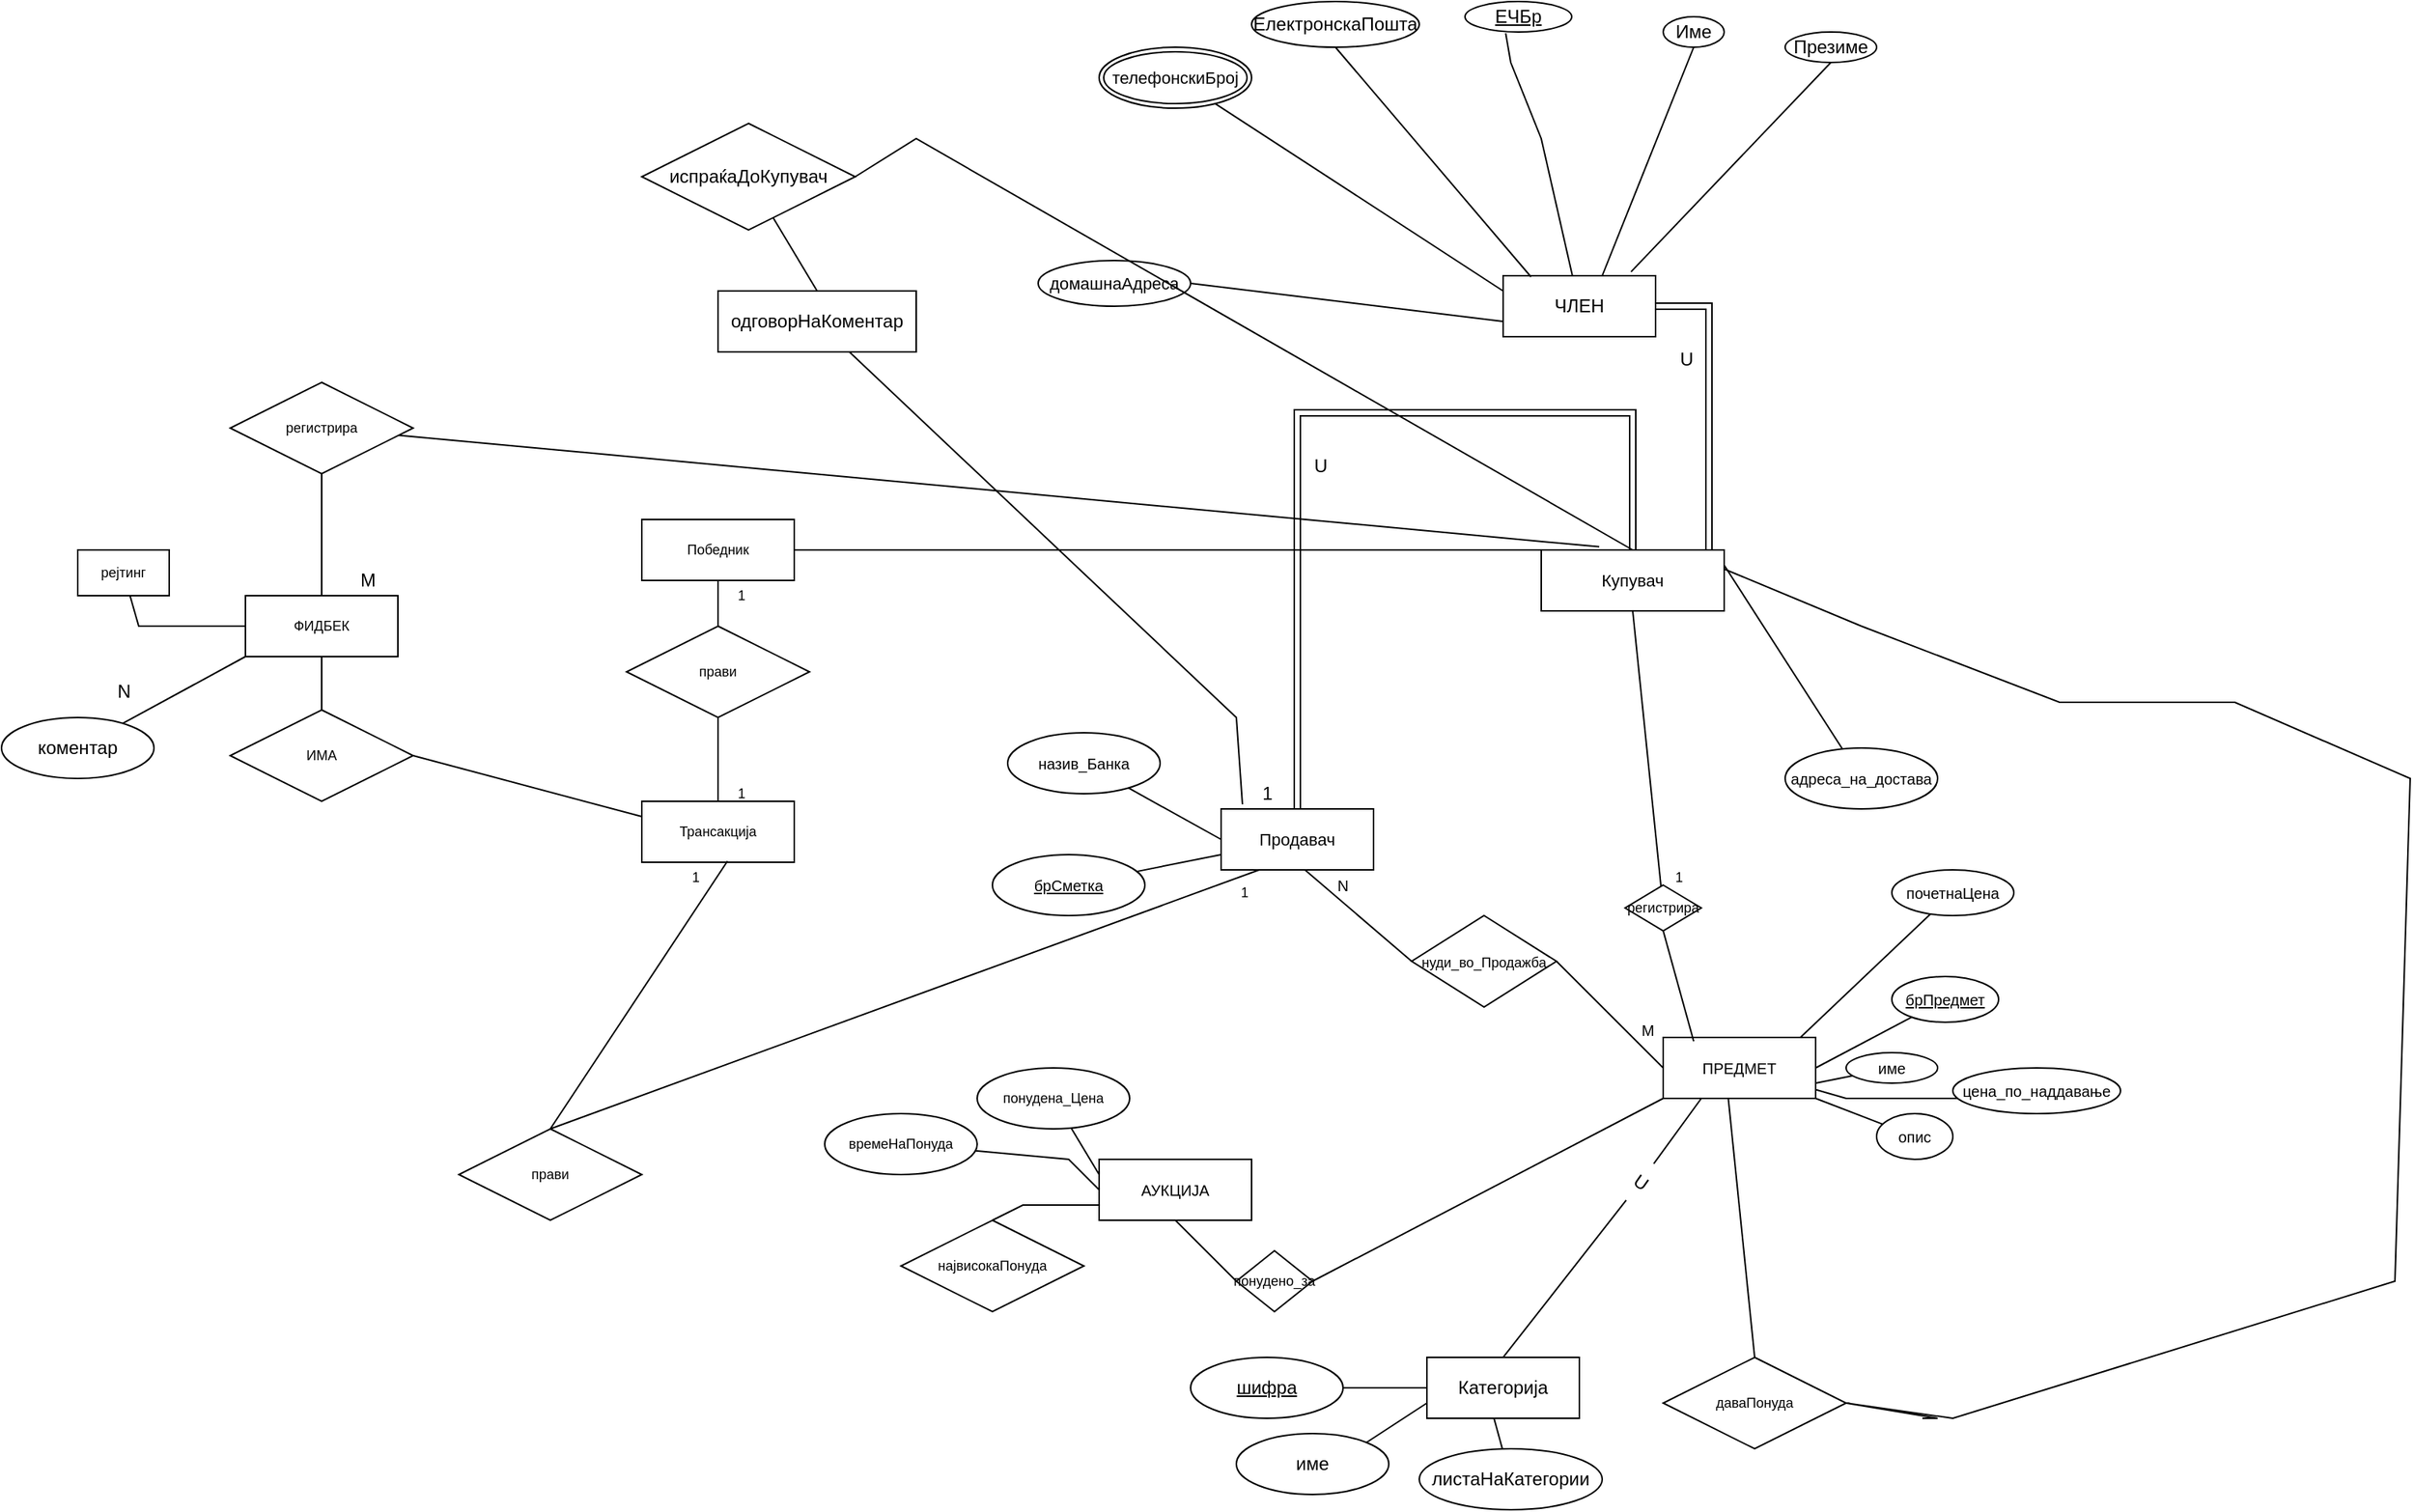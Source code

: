 <mxfile version="20.5.1" type="github">
  <diagram id="3Bp5ul0lbLYtOBlh38JX" name="Page-1">
    <mxGraphModel dx="2746" dy="2155" grid="1" gridSize="10" guides="1" tooltips="1" connect="1" arrows="1" fold="1" page="1" pageScale="1" pageWidth="850" pageHeight="1100" math="0" shadow="0">
      <root>
        <mxCell id="0" />
        <mxCell id="1" parent="0" />
        <mxCell id="RgpfGDX85ehWr9YThBGQ-26" style="edgeStyle=orthogonalEdgeStyle;shape=link;rounded=0;orthogonalLoop=1;jettySize=auto;html=1;fontSize=11;startArrow=none;" parent="1" source="RgpfGDX85ehWr9YThBGQ-28" target="RgpfGDX85ehWr9YThBGQ-27" edge="1">
          <mxGeometry relative="1" as="geometry">
            <mxPoint x="390" y="110" as="targetPoint" />
            <Array as="points">
              <mxPoint x="460" y="-110" />
              <mxPoint x="240" y="-110" />
            </Array>
          </mxGeometry>
        </mxCell>
        <mxCell id="RgpfGDX85ehWr9YThBGQ-1" value="ЧЛЕН" style="whiteSpace=wrap;html=1;align=center;" parent="1" vertex="1">
          <mxGeometry x="375" y="-200" width="100" height="40" as="geometry" />
        </mxCell>
        <mxCell id="RgpfGDX85ehWr9YThBGQ-12" value="ЕлектронскаПошта" style="ellipse;whiteSpace=wrap;html=1;align=center;" parent="1" vertex="1">
          <mxGeometry x="210" y="-380" width="110" height="30" as="geometry" />
        </mxCell>
        <mxCell id="RgpfGDX85ehWr9YThBGQ-13" value="ЕЧБр" style="ellipse;whiteSpace=wrap;html=1;align=center;fontStyle=4;" parent="1" vertex="1">
          <mxGeometry x="350" y="-380" width="70" height="20" as="geometry" />
        </mxCell>
        <mxCell id="RgpfGDX85ehWr9YThBGQ-14" value="Име" style="ellipse;whiteSpace=wrap;html=1;align=center;" parent="1" vertex="1">
          <mxGeometry x="480" y="-370" width="40" height="20" as="geometry" />
        </mxCell>
        <mxCell id="RgpfGDX85ehWr9YThBGQ-16" value="Презиме" style="ellipse;whiteSpace=wrap;html=1;align=center;" parent="1" vertex="1">
          <mxGeometry x="560" y="-360" width="60" height="20" as="geometry" />
        </mxCell>
        <mxCell id="RgpfGDX85ehWr9YThBGQ-17" value="&lt;font style=&quot;font-size: 11px;&quot;&gt;домашнаАдреса&lt;/font&gt;" style="ellipse;whiteSpace=wrap;html=1;align=center;" parent="1" vertex="1">
          <mxGeometry x="70" y="-210" width="100" height="30" as="geometry" />
        </mxCell>
        <mxCell id="RgpfGDX85ehWr9YThBGQ-21" value="телефонскиБрој" style="ellipse;shape=doubleEllipse;margin=3;whiteSpace=wrap;html=1;align=center;fontSize=11;" parent="1" vertex="1">
          <mxGeometry x="110" y="-350" width="100" height="40" as="geometry" />
        </mxCell>
        <mxCell id="RgpfGDX85ehWr9YThBGQ-24" value="" style="endArrow=none;html=1;rounded=0;fontSize=11;exitX=0;exitY=0.25;exitDx=0;exitDy=0;" parent="1" source="RgpfGDX85ehWr9YThBGQ-1" target="RgpfGDX85ehWr9YThBGQ-21" edge="1">
          <mxGeometry width="50" height="50" relative="1" as="geometry">
            <mxPoint x="230" y="70" as="sourcePoint" />
            <mxPoint x="280" y="20" as="targetPoint" />
          </mxGeometry>
        </mxCell>
        <mxCell id="RgpfGDX85ehWr9YThBGQ-27" value="Продавач" style="whiteSpace=wrap;html=1;align=center;fontSize=11;" parent="1" vertex="1">
          <mxGeometry x="190" y="150" width="100" height="40" as="geometry" />
        </mxCell>
        <mxCell id="RgpfGDX85ehWr9YThBGQ-30" value="&lt;font style=&quot;font-size: 10px;&quot;&gt;адреса_на_достава&lt;/font&gt;" style="ellipse;whiteSpace=wrap;html=1;align=center;fontSize=11;" parent="1" vertex="1">
          <mxGeometry x="560" y="110" width="100" height="40" as="geometry" />
        </mxCell>
        <mxCell id="RgpfGDX85ehWr9YThBGQ-34" value="" style="endArrow=none;html=1;rounded=0;fontSize=11;exitX=1;exitY=0.25;exitDx=0;exitDy=0;" parent="1" source="RgpfGDX85ehWr9YThBGQ-28" target="RgpfGDX85ehWr9YThBGQ-30" edge="1">
          <mxGeometry width="50" height="50" relative="1" as="geometry">
            <mxPoint x="530" y="160" as="sourcePoint" />
            <mxPoint x="570" y="125" as="targetPoint" />
          </mxGeometry>
        </mxCell>
        <mxCell id="RgpfGDX85ehWr9YThBGQ-35" value="" style="endArrow=none;html=1;rounded=0;fontSize=10;" parent="1" target="RgpfGDX85ehWr9YThBGQ-36" edge="1">
          <mxGeometry width="50" height="50" relative="1" as="geometry">
            <mxPoint x="190" y="170" as="sourcePoint" />
            <mxPoint x="150" y="140" as="targetPoint" />
          </mxGeometry>
        </mxCell>
        <mxCell id="RgpfGDX85ehWr9YThBGQ-36" value="назив_Банка" style="ellipse;whiteSpace=wrap;html=1;align=center;fontSize=10;" parent="1" vertex="1">
          <mxGeometry x="50" y="100" width="100" height="40" as="geometry" />
        </mxCell>
        <mxCell id="RgpfGDX85ehWr9YThBGQ-37" value="" style="endArrow=none;html=1;rounded=0;fontSize=10;exitX=0;exitY=0.75;exitDx=0;exitDy=0;" parent="1" source="RgpfGDX85ehWr9YThBGQ-27" target="RgpfGDX85ehWr9YThBGQ-38" edge="1">
          <mxGeometry width="50" height="50" relative="1" as="geometry">
            <mxPoint x="100" y="190" as="sourcePoint" />
            <mxPoint x="190" y="170" as="targetPoint" />
          </mxGeometry>
        </mxCell>
        <mxCell id="RgpfGDX85ehWr9YThBGQ-38" value="брСметка" style="ellipse;whiteSpace=wrap;html=1;align=center;fontStyle=4;fontSize=10;" parent="1" vertex="1">
          <mxGeometry x="40" y="180" width="100" height="40" as="geometry" />
        </mxCell>
        <mxCell id="RgpfGDX85ehWr9YThBGQ-39" value="АУКЦИЈА" style="whiteSpace=wrap;html=1;align=center;fontSize=10;" parent="1" vertex="1">
          <mxGeometry x="110" y="380" width="100" height="40" as="geometry" />
        </mxCell>
        <mxCell id="RgpfGDX85ehWr9YThBGQ-40" value="ПРЕДМЕТ" style="whiteSpace=wrap;html=1;align=center;fontSize=10;" parent="1" vertex="1">
          <mxGeometry x="480" y="300" width="100" height="40" as="geometry" />
        </mxCell>
        <mxCell id="RgpfGDX85ehWr9YThBGQ-41" value="" style="endArrow=none;html=1;rounded=0;fontSize=10;" parent="1" target="RgpfGDX85ehWr9YThBGQ-42" edge="1">
          <mxGeometry width="50" height="50" relative="1" as="geometry">
            <mxPoint x="580" y="320" as="sourcePoint" />
            <mxPoint x="630" y="280" as="targetPoint" />
            <Array as="points" />
          </mxGeometry>
        </mxCell>
        <mxCell id="RgpfGDX85ehWr9YThBGQ-42" value="брПредмет" style="ellipse;whiteSpace=wrap;html=1;align=center;fontStyle=4;fontSize=10;" parent="1" vertex="1">
          <mxGeometry x="630" y="260" width="70" height="30" as="geometry" />
        </mxCell>
        <mxCell id="RgpfGDX85ehWr9YThBGQ-43" value="" style="endArrow=none;html=1;rounded=0;fontSize=10;" parent="1" target="RgpfGDX85ehWr9YThBGQ-48" edge="1">
          <mxGeometry width="50" height="50" relative="1" as="geometry">
            <mxPoint x="580" y="330" as="sourcePoint" />
            <mxPoint x="650" y="330" as="targetPoint" />
            <Array as="points" />
          </mxGeometry>
        </mxCell>
        <mxCell id="RgpfGDX85ehWr9YThBGQ-44" value="" style="endArrow=none;html=1;rounded=0;fontSize=10;" parent="1" target="RgpfGDX85ehWr9YThBGQ-49" edge="1">
          <mxGeometry width="50" height="50" relative="1" as="geometry">
            <mxPoint x="570" y="300" as="sourcePoint" />
            <mxPoint x="680" y="200" as="targetPoint" />
            <Array as="points" />
          </mxGeometry>
        </mxCell>
        <mxCell id="RgpfGDX85ehWr9YThBGQ-46" value="" style="endArrow=none;html=1;rounded=0;fontSize=10;" parent="1" target="RgpfGDX85ehWr9YThBGQ-47" edge="1">
          <mxGeometry width="50" height="50" relative="1" as="geometry">
            <mxPoint x="580" y="340" as="sourcePoint" />
            <mxPoint x="650" y="360" as="targetPoint" />
          </mxGeometry>
        </mxCell>
        <mxCell id="RgpfGDX85ehWr9YThBGQ-47" value="опис" style="ellipse;whiteSpace=wrap;html=1;align=center;fontSize=10;" parent="1" vertex="1">
          <mxGeometry x="620" y="350" width="50" height="30" as="geometry" />
        </mxCell>
        <mxCell id="RgpfGDX85ehWr9YThBGQ-48" value="име" style="ellipse;whiteSpace=wrap;html=1;align=center;fontSize=10;" parent="1" vertex="1">
          <mxGeometry x="600" y="310" width="60" height="20" as="geometry" />
        </mxCell>
        <mxCell id="RgpfGDX85ehWr9YThBGQ-49" value="почетнаЦена" style="ellipse;whiteSpace=wrap;html=1;align=center;fontSize=10;" parent="1" vertex="1">
          <mxGeometry x="630" y="190" width="80" height="30" as="geometry" />
        </mxCell>
        <mxCell id="RgpfGDX85ehWr9YThBGQ-50" value="" style="endArrow=none;html=1;rounded=0;fontSize=10;" parent="1" source="RgpfGDX85ehWr9YThBGQ-40" target="RgpfGDX85ehWr9YThBGQ-51" edge="1">
          <mxGeometry width="50" height="50" relative="1" as="geometry">
            <mxPoint x="580" y="330" as="sourcePoint" />
            <mxPoint x="730" y="340" as="targetPoint" />
            <Array as="points">
              <mxPoint x="600" y="340" />
              <mxPoint x="700" y="340" />
              <mxPoint x="680" y="330" />
              <mxPoint x="720" y="340" />
            </Array>
          </mxGeometry>
        </mxCell>
        <mxCell id="RgpfGDX85ehWr9YThBGQ-51" value="цена_по_наддавање" style="ellipse;whiteSpace=wrap;html=1;align=center;fontSize=10;" parent="1" vertex="1">
          <mxGeometry x="670" y="320" width="110" height="30" as="geometry" />
        </mxCell>
        <mxCell id="RgpfGDX85ehWr9YThBGQ-53" value="&lt;font style=&quot;font-size: 9px;&quot;&gt;нуди_во_Продажба&lt;/font&gt;" style="shape=rhombus;perimeter=rhombusPerimeter;whiteSpace=wrap;html=1;align=center;fontSize=10;" parent="1" vertex="1">
          <mxGeometry x="315" y="220" width="95" height="60" as="geometry" />
        </mxCell>
        <mxCell id="RgpfGDX85ehWr9YThBGQ-54" value="" style="endArrow=none;html=1;rounded=0;fontSize=10;exitX=0;exitY=0.5;exitDx=0;exitDy=0;" parent="1" source="RgpfGDX85ehWr9YThBGQ-53" edge="1">
          <mxGeometry width="50" height="50" relative="1" as="geometry">
            <mxPoint x="310" y="240" as="sourcePoint" />
            <mxPoint x="245" y="190" as="targetPoint" />
          </mxGeometry>
        </mxCell>
        <mxCell id="RgpfGDX85ehWr9YThBGQ-55" value="" style="endArrow=none;html=1;rounded=0;fontSize=10;entryX=0;entryY=0.5;entryDx=0;entryDy=0;" parent="1" target="RgpfGDX85ehWr9YThBGQ-40" edge="1">
          <mxGeometry width="50" height="50" relative="1" as="geometry">
            <mxPoint x="410" y="250" as="sourcePoint" />
            <mxPoint x="460" y="200" as="targetPoint" />
          </mxGeometry>
        </mxCell>
        <mxCell id="RgpfGDX85ehWr9YThBGQ-56" value="N" style="text;html=1;strokeColor=none;fillColor=none;align=center;verticalAlign=middle;whiteSpace=wrap;rounded=0;fontSize=10;" parent="1" vertex="1">
          <mxGeometry x="240" y="185" width="60" height="30" as="geometry" />
        </mxCell>
        <mxCell id="RgpfGDX85ehWr9YThBGQ-57" value="M" style="text;html=1;strokeColor=none;fillColor=none;align=center;verticalAlign=middle;whiteSpace=wrap;rounded=0;fontSize=10;" parent="1" vertex="1">
          <mxGeometry x="440" y="280" width="60" height="30" as="geometry" />
        </mxCell>
        <mxCell id="RgpfGDX85ehWr9YThBGQ-58" value="" style="endArrow=none;html=1;rounded=0;fontSize=9;exitX=0;exitY=0.25;exitDx=0;exitDy=0;" parent="1" source="RgpfGDX85ehWr9YThBGQ-39" target="RgpfGDX85ehWr9YThBGQ-62" edge="1">
          <mxGeometry width="50" height="50" relative="1" as="geometry">
            <mxPoint x="90" y="350" as="sourcePoint" />
            <mxPoint x="160" y="380" as="targetPoint" />
            <Array as="points" />
          </mxGeometry>
        </mxCell>
        <mxCell id="RgpfGDX85ehWr9YThBGQ-59" value="" style="endArrow=none;html=1;rounded=0;fontSize=9;exitX=0;exitY=0.5;exitDx=0;exitDy=0;" parent="1" source="RgpfGDX85ehWr9YThBGQ-39" target="RgpfGDX85ehWr9YThBGQ-63" edge="1">
          <mxGeometry width="50" height="50" relative="1" as="geometry">
            <mxPoint x="160" y="390" as="sourcePoint" />
            <mxPoint x="160" y="390" as="targetPoint" />
            <Array as="points">
              <mxPoint x="90" y="380" />
            </Array>
          </mxGeometry>
        </mxCell>
        <mxCell id="RgpfGDX85ehWr9YThBGQ-60" value="" style="endArrow=none;html=1;rounded=0;fontSize=9;exitX=0;exitY=0.75;exitDx=0;exitDy=0;entryX=0.5;entryY=0;entryDx=0;entryDy=0;" parent="1" source="RgpfGDX85ehWr9YThBGQ-39" target="RgpfGDX85ehWr9YThBGQ-66" edge="1">
          <mxGeometry width="50" height="50" relative="1" as="geometry">
            <mxPoint x="80" y="400" as="sourcePoint" />
            <mxPoint x="47.724" y="414.035" as="targetPoint" />
            <Array as="points">
              <mxPoint x="60" y="410" />
            </Array>
          </mxGeometry>
        </mxCell>
        <mxCell id="RgpfGDX85ehWr9YThBGQ-62" value="понудена_Цена" style="ellipse;whiteSpace=wrap;html=1;align=center;fontSize=9;" parent="1" vertex="1">
          <mxGeometry x="30" y="320" width="100" height="40" as="geometry" />
        </mxCell>
        <mxCell id="RgpfGDX85ehWr9YThBGQ-63" value="времеНаПонуда" style="ellipse;whiteSpace=wrap;html=1;align=center;fontSize=9;" parent="1" vertex="1">
          <mxGeometry x="-70" y="350" width="100" height="40" as="geometry" />
        </mxCell>
        <mxCell id="RgpfGDX85ehWr9YThBGQ-66" value="највисокаПонуда" style="shape=rhombus;perimeter=rhombusPerimeter;whiteSpace=wrap;html=1;align=center;fontSize=9;" parent="1" vertex="1">
          <mxGeometry x="-20" y="420" width="120" height="60" as="geometry" />
        </mxCell>
        <mxCell id="RgpfGDX85ehWr9YThBGQ-67" value="даваПонуда" style="shape=rhombus;perimeter=rhombusPerimeter;whiteSpace=wrap;html=1;align=center;fontSize=9;" parent="1" vertex="1">
          <mxGeometry x="480" y="510" width="120" height="60" as="geometry" />
        </mxCell>
        <mxCell id="RgpfGDX85ehWr9YThBGQ-68" value="" style="endArrow=none;html=1;rounded=0;fontSize=9;exitX=0.75;exitY=0;exitDx=0;exitDy=0;" parent="1" source="RgpfGDX85ehWr9YThBGQ-28" edge="1">
          <mxGeometry width="50" height="50" relative="1" as="geometry">
            <mxPoint x="510" y="80" as="sourcePoint" />
            <mxPoint x="660" y="550" as="targetPoint" />
            <Array as="points">
              <mxPoint x="610" y="30" />
              <mxPoint x="740" y="80" />
              <mxPoint x="855" y="80" />
              <mxPoint x="970" y="130" />
              <mxPoint x="960" y="460" />
              <mxPoint x="670" y="550" />
              <mxPoint x="600" y="540" />
              <mxPoint x="660" y="550" />
              <mxPoint x="650" y="550" />
            </Array>
          </mxGeometry>
        </mxCell>
        <mxCell id="RgpfGDX85ehWr9YThBGQ-70" value="" style="endArrow=none;html=1;rounded=0;fontSize=9;entryX=0.427;entryY=1;entryDx=0;entryDy=0;entryPerimeter=0;exitX=0.5;exitY=0;exitDx=0;exitDy=0;" parent="1" source="RgpfGDX85ehWr9YThBGQ-67" target="RgpfGDX85ehWr9YThBGQ-40" edge="1">
          <mxGeometry width="50" height="50" relative="1" as="geometry">
            <mxPoint x="445" y="450" as="sourcePoint" />
            <mxPoint x="495" y="400" as="targetPoint" />
          </mxGeometry>
        </mxCell>
        <mxCell id="RgpfGDX85ehWr9YThBGQ-74" value="" style="endArrow=none;html=1;rounded=0;fontSize=9;exitX=0;exitY=0;exitDx=0;exitDy=0;" parent="1" source="RgpfGDX85ehWr9YThBGQ-28" edge="1">
          <mxGeometry width="50" height="50" relative="1" as="geometry">
            <mxPoint x="410" y="150" as="sourcePoint" />
            <mxPoint x="-140" y="-20" as="targetPoint" />
          </mxGeometry>
        </mxCell>
        <mxCell id="RgpfGDX85ehWr9YThBGQ-76" value="Победник" style="whiteSpace=wrap;html=1;align=center;fontSize=9;" parent="1" vertex="1">
          <mxGeometry x="-190" y="-40" width="100" height="40" as="geometry" />
        </mxCell>
        <mxCell id="RgpfGDX85ehWr9YThBGQ-77" value="понудено_за" style="shape=rhombus;perimeter=rhombusPerimeter;whiteSpace=wrap;html=1;align=center;fontSize=9;" parent="1" vertex="1">
          <mxGeometry x="200" y="440" width="50" height="40" as="geometry" />
        </mxCell>
        <mxCell id="RgpfGDX85ehWr9YThBGQ-78" value="" style="endArrow=none;html=1;rounded=0;fontSize=9;entryX=0.5;entryY=1;entryDx=0;entryDy=0;" parent="1" target="RgpfGDX85ehWr9YThBGQ-39" edge="1">
          <mxGeometry width="50" height="50" relative="1" as="geometry">
            <mxPoint x="200" y="460" as="sourcePoint" />
            <mxPoint x="250" y="410" as="targetPoint" />
          </mxGeometry>
        </mxCell>
        <mxCell id="RgpfGDX85ehWr9YThBGQ-79" value="" style="endArrow=none;html=1;rounded=0;fontSize=9;entryX=0;entryY=1;entryDx=0;entryDy=0;" parent="1" target="RgpfGDX85ehWr9YThBGQ-40" edge="1">
          <mxGeometry width="50" height="50" relative="1" as="geometry">
            <mxPoint x="250" y="460" as="sourcePoint" />
            <mxPoint x="300" y="410" as="targetPoint" />
          </mxGeometry>
        </mxCell>
        <mxCell id="RgpfGDX85ehWr9YThBGQ-80" value="" style="endArrow=none;html=1;rounded=0;fontSize=9;exitX=0.5;exitY=1;exitDx=0;exitDy=0;" parent="1" source="RgpfGDX85ehWr9YThBGQ-28" target="RgpfGDX85ehWr9YThBGQ-81" edge="1">
          <mxGeometry width="50" height="50" relative="1" as="geometry">
            <mxPoint x="480" y="210" as="sourcePoint" />
            <mxPoint x="480" y="190" as="targetPoint" />
          </mxGeometry>
        </mxCell>
        <mxCell id="RgpfGDX85ehWr9YThBGQ-81" value="регистрира" style="shape=rhombus;perimeter=rhombusPerimeter;whiteSpace=wrap;html=1;align=center;fontSize=9;" parent="1" vertex="1">
          <mxGeometry x="455" y="200" width="50" height="30" as="geometry" />
        </mxCell>
        <mxCell id="RgpfGDX85ehWr9YThBGQ-84" value="1" style="text;html=1;align=center;verticalAlign=middle;resizable=0;points=[];autosize=1;strokeColor=none;fillColor=none;fontSize=9;" parent="1" vertex="1">
          <mxGeometry x="475" y="185" width="30" height="20" as="geometry" />
        </mxCell>
        <mxCell id="RgpfGDX85ehWr9YThBGQ-85" value="" style="endArrow=none;html=1;rounded=0;fontSize=9;exitX=1;exitY=0.75;exitDx=0;exitDy=0;" parent="1" source="RgpfGDX85ehWr9YThBGQ-57" edge="1">
          <mxGeometry width="50" height="50" relative="1" as="geometry">
            <mxPoint x="430" y="280" as="sourcePoint" />
            <mxPoint x="480" y="230" as="targetPoint" />
          </mxGeometry>
        </mxCell>
        <mxCell id="RgpfGDX85ehWr9YThBGQ-87" style="edgeStyle=orthogonalEdgeStyle;rounded=0;orthogonalLoop=1;jettySize=auto;html=1;exitX=0.5;exitY=1;exitDx=0;exitDy=0;fontSize=9;" parent="1" source="RgpfGDX85ehWr9YThBGQ-12" target="RgpfGDX85ehWr9YThBGQ-12" edge="1">
          <mxGeometry relative="1" as="geometry" />
        </mxCell>
        <mxCell id="RgpfGDX85ehWr9YThBGQ-90" value="" style="endArrow=none;html=1;rounded=0;fontSize=9;exitX=1;exitY=0.5;exitDx=0;exitDy=0;entryX=0;entryY=0.75;entryDx=0;entryDy=0;" parent="1" source="RgpfGDX85ehWr9YThBGQ-17" target="RgpfGDX85ehWr9YThBGQ-1" edge="1">
          <mxGeometry width="50" height="50" relative="1" as="geometry">
            <mxPoint x="330" y="-60" as="sourcePoint" />
            <mxPoint x="380" y="-110" as="targetPoint" />
          </mxGeometry>
        </mxCell>
        <mxCell id="RgpfGDX85ehWr9YThBGQ-92" value="" style="endArrow=none;html=1;rounded=0;fontSize=9;exitX=0.183;exitY=0.019;exitDx=0;exitDy=0;exitPerimeter=0;" parent="1" source="RgpfGDX85ehWr9YThBGQ-1" edge="1">
          <mxGeometry width="50" height="50" relative="1" as="geometry">
            <mxPoint x="375" y="-250" as="sourcePoint" />
            <mxPoint x="265" y="-350" as="targetPoint" />
          </mxGeometry>
        </mxCell>
        <mxCell id="RgpfGDX85ehWr9YThBGQ-93" value="" style="endArrow=none;html=1;rounded=0;fontSize=9;entryX=0.5;entryY=1;entryDx=0;entryDy=0;" parent="1" target="RgpfGDX85ehWr9YThBGQ-14" edge="1">
          <mxGeometry width="50" height="50" relative="1" as="geometry">
            <mxPoint x="440" y="-200" as="sourcePoint" />
            <mxPoint x="490" y="-250" as="targetPoint" />
          </mxGeometry>
        </mxCell>
        <mxCell id="RgpfGDX85ehWr9YThBGQ-94" value="" style="endArrow=none;html=1;rounded=0;fontSize=9;entryX=0.381;entryY=1.039;entryDx=0;entryDy=0;entryPerimeter=0;" parent="1" source="RgpfGDX85ehWr9YThBGQ-1" target="RgpfGDX85ehWr9YThBGQ-13" edge="1">
          <mxGeometry width="50" height="50" relative="1" as="geometry">
            <mxPoint x="350" y="-310" as="sourcePoint" />
            <mxPoint x="400" y="-290" as="targetPoint" />
            <Array as="points">
              <mxPoint x="400" y="-290" />
              <mxPoint x="380" y="-340" />
            </Array>
          </mxGeometry>
        </mxCell>
        <mxCell id="RgpfGDX85ehWr9YThBGQ-96" value="" style="endArrow=none;html=1;rounded=0;fontSize=9;entryX=0.5;entryY=1;entryDx=0;entryDy=0;exitX=0.839;exitY=-0.064;exitDx=0;exitDy=0;exitPerimeter=0;" parent="1" source="RgpfGDX85ehWr9YThBGQ-1" target="RgpfGDX85ehWr9YThBGQ-16" edge="1">
          <mxGeometry width="50" height="50" relative="1" as="geometry">
            <mxPoint x="470" y="-180" as="sourcePoint" />
            <mxPoint x="520" y="-230" as="targetPoint" />
          </mxGeometry>
        </mxCell>
        <mxCell id="RgpfGDX85ehWr9YThBGQ-28" value="Купувач" style="whiteSpace=wrap;html=1;align=center;fontSize=11;" parent="1" vertex="1">
          <mxGeometry x="400" y="-20" width="120" height="40" as="geometry" />
        </mxCell>
        <mxCell id="RgpfGDX85ehWr9YThBGQ-97" value="" style="edgeStyle=orthogonalEdgeStyle;shape=link;rounded=0;orthogonalLoop=1;jettySize=auto;html=1;fontSize=11;endArrow=none;" parent="1" source="RgpfGDX85ehWr9YThBGQ-1" target="RgpfGDX85ehWr9YThBGQ-28" edge="1">
          <mxGeometry relative="1" as="geometry">
            <mxPoint x="290" y="170" as="targetPoint" />
            <mxPoint x="425" y="-160" as="sourcePoint" />
            <Array as="points">
              <mxPoint x="510" y="-180" />
            </Array>
          </mxGeometry>
        </mxCell>
        <mxCell id="RgpfGDX85ehWr9YThBGQ-99" value="" style="endArrow=none;html=1;rounded=0;fontSize=9;exitX=0.5;exitY=0;exitDx=0;exitDy=0;" parent="1" source="RgpfGDX85ehWr9YThBGQ-100" target="RgpfGDX85ehWr9YThBGQ-76" edge="1">
          <mxGeometry width="50" height="50" relative="1" as="geometry">
            <mxPoint x="-157" y="80" as="sourcePoint" />
            <mxPoint x="-70" y="120" as="targetPoint" />
          </mxGeometry>
        </mxCell>
        <mxCell id="RgpfGDX85ehWr9YThBGQ-100" value="прави" style="shape=rhombus;perimeter=rhombusPerimeter;whiteSpace=wrap;html=1;align=center;fontSize=9;" parent="1" vertex="1">
          <mxGeometry x="-200" y="30" width="120" height="60" as="geometry" />
        </mxCell>
        <mxCell id="RgpfGDX85ehWr9YThBGQ-102" value="" style="endArrow=none;html=1;rounded=0;fontSize=9;entryX=0.5;entryY=1;entryDx=0;entryDy=0;" parent="1" target="RgpfGDX85ehWr9YThBGQ-100" edge="1">
          <mxGeometry width="50" height="50" relative="1" as="geometry">
            <mxPoint x="-140" y="160" as="sourcePoint" />
            <mxPoint x="-70" y="120" as="targetPoint" />
          </mxGeometry>
        </mxCell>
        <mxCell id="RgpfGDX85ehWr9YThBGQ-103" value="Трансакција" style="whiteSpace=wrap;html=1;align=center;fontSize=9;" parent="1" vertex="1">
          <mxGeometry x="-190" y="145" width="100" height="40" as="geometry" />
        </mxCell>
        <mxCell id="RgpfGDX85ehWr9YThBGQ-104" value="1" style="text;html=1;align=center;verticalAlign=middle;resizable=0;points=[];autosize=1;strokeColor=none;fillColor=none;fontSize=9;" parent="1" vertex="1">
          <mxGeometry x="-140" width="30" height="20" as="geometry" />
        </mxCell>
        <mxCell id="RgpfGDX85ehWr9YThBGQ-105" value="1" style="text;html=1;align=center;verticalAlign=middle;resizable=0;points=[];autosize=1;strokeColor=none;fillColor=none;fontSize=9;" parent="1" vertex="1">
          <mxGeometry x="-140" y="130" width="30" height="20" as="geometry" />
        </mxCell>
        <mxCell id="RgpfGDX85ehWr9YThBGQ-106" value="" style="endArrow=none;html=1;rounded=0;fontSize=9;entryX=0.25;entryY=1;entryDx=0;entryDy=0;" parent="1" target="RgpfGDX85ehWr9YThBGQ-27" edge="1">
          <mxGeometry width="50" height="50" relative="1" as="geometry">
            <mxPoint x="-250" y="360" as="sourcePoint" />
            <mxPoint x="220" y="220" as="targetPoint" />
          </mxGeometry>
        </mxCell>
        <mxCell id="RgpfGDX85ehWr9YThBGQ-107" value="прави" style="shape=rhombus;perimeter=rhombusPerimeter;whiteSpace=wrap;html=1;align=center;fontSize=9;" parent="1" vertex="1">
          <mxGeometry x="-310" y="360" width="120" height="60" as="geometry" />
        </mxCell>
        <mxCell id="RgpfGDX85ehWr9YThBGQ-108" value="1" style="text;html=1;align=center;verticalAlign=middle;resizable=0;points=[];autosize=1;strokeColor=none;fillColor=none;fontSize=9;" parent="1" vertex="1">
          <mxGeometry x="190" y="195" width="30" height="20" as="geometry" />
        </mxCell>
        <mxCell id="RgpfGDX85ehWr9YThBGQ-109" value="" style="endArrow=none;html=1;rounded=0;fontSize=9;exitX=0.5;exitY=0;exitDx=0;exitDy=0;entryX=0.562;entryY=0.982;entryDx=0;entryDy=0;entryPerimeter=0;" parent="1" source="RgpfGDX85ehWr9YThBGQ-107" target="RgpfGDX85ehWr9YThBGQ-103" edge="1">
          <mxGeometry width="50" height="50" relative="1" as="geometry">
            <mxPoint x="-230" y="320" as="sourcePoint" />
            <mxPoint x="-180" y="270" as="targetPoint" />
          </mxGeometry>
        </mxCell>
        <mxCell id="RgpfGDX85ehWr9YThBGQ-110" value="1" style="text;html=1;align=center;verticalAlign=middle;resizable=0;points=[];autosize=1;strokeColor=none;fillColor=none;fontSize=9;" parent="1" vertex="1">
          <mxGeometry x="-170" y="185" width="30" height="20" as="geometry" />
        </mxCell>
        <mxCell id="RgpfGDX85ehWr9YThBGQ-111" value="" style="endArrow=none;html=1;rounded=0;fontSize=9;exitX=0.317;exitY=-0.052;exitDx=0;exitDy=0;exitPerimeter=0;" parent="1" source="RgpfGDX85ehWr9YThBGQ-28" target="RgpfGDX85ehWr9YThBGQ-112" edge="1">
          <mxGeometry width="50" height="50" relative="1" as="geometry">
            <mxPoint x="250" y="-60" as="sourcePoint" />
            <mxPoint x="-380" y="-100" as="targetPoint" />
            <Array as="points" />
          </mxGeometry>
        </mxCell>
        <mxCell id="RgpfGDX85ehWr9YThBGQ-112" value="регистрира" style="shape=rhombus;perimeter=rhombusPerimeter;whiteSpace=wrap;html=1;align=center;fontSize=9;" parent="1" vertex="1">
          <mxGeometry x="-460" y="-130" width="120" height="60" as="geometry" />
        </mxCell>
        <mxCell id="RgpfGDX85ehWr9YThBGQ-113" value="" style="endArrow=none;html=1;rounded=0;fontSize=9;entryX=0.5;entryY=1;entryDx=0;entryDy=0;" parent="1" source="RgpfGDX85ehWr9YThBGQ-114" target="RgpfGDX85ehWr9YThBGQ-112" edge="1">
          <mxGeometry width="50" height="50" relative="1" as="geometry">
            <mxPoint x="-400" as="sourcePoint" />
            <mxPoint x="-385" y="20" as="targetPoint" />
          </mxGeometry>
        </mxCell>
        <mxCell id="RgpfGDX85ehWr9YThBGQ-114" value="ФИДБЕК" style="whiteSpace=wrap;html=1;align=center;fontSize=9;" parent="1" vertex="1">
          <mxGeometry x="-450" y="10" width="100" height="40" as="geometry" />
        </mxCell>
        <mxCell id="RgpfGDX85ehWr9YThBGQ-116" value="" style="endArrow=none;html=1;rounded=0;fontSize=9;" parent="1" target="RgpfGDX85ehWr9YThBGQ-117" edge="1">
          <mxGeometry width="50" height="50" relative="1" as="geometry">
            <mxPoint x="-520" y="30" as="sourcePoint" />
            <mxPoint x="-450" y="25" as="targetPoint" />
            <Array as="points">
              <mxPoint x="-450" y="30" />
              <mxPoint x="-520" y="30" />
            </Array>
          </mxGeometry>
        </mxCell>
        <mxCell id="RgpfGDX85ehWr9YThBGQ-117" value="рејтинг" style="whiteSpace=wrap;html=1;align=center;fontSize=9;" parent="1" vertex="1">
          <mxGeometry x="-560" y="-20" width="60" height="30" as="geometry" />
        </mxCell>
        <mxCell id="RgpfGDX85ehWr9YThBGQ-118" value="" style="endArrow=none;html=1;rounded=0;fontSize=9;exitX=0.5;exitY=1;exitDx=0;exitDy=0;" parent="1" source="RgpfGDX85ehWr9YThBGQ-114" target="RgpfGDX85ehWr9YThBGQ-119" edge="1">
          <mxGeometry width="50" height="50" relative="1" as="geometry">
            <mxPoint x="-400" y="120" as="sourcePoint" />
            <mxPoint x="-400" y="50" as="targetPoint" />
          </mxGeometry>
        </mxCell>
        <mxCell id="RgpfGDX85ehWr9YThBGQ-119" value="ИМА" style="shape=rhombus;perimeter=rhombusPerimeter;whiteSpace=wrap;html=1;align=center;fontSize=9;" parent="1" vertex="1">
          <mxGeometry x="-460" y="85" width="120" height="60" as="geometry" />
        </mxCell>
        <mxCell id="RgpfGDX85ehWr9YThBGQ-120" value="" style="endArrow=none;html=1;rounded=0;fontSize=9;entryX=0;entryY=0.25;entryDx=0;entryDy=0;exitX=1;exitY=0.5;exitDx=0;exitDy=0;" parent="1" source="RgpfGDX85ehWr9YThBGQ-119" target="RgpfGDX85ehWr9YThBGQ-103" edge="1">
          <mxGeometry width="50" height="50" relative="1" as="geometry">
            <mxPoint x="-275" y="225" as="sourcePoint" />
            <mxPoint x="-225" y="175" as="targetPoint" />
          </mxGeometry>
        </mxCell>
        <mxCell id="oboj9xi0-wEPqtuODUlU-6" value="" style="endArrow=none;html=1;rounded=0;entryX=0.25;entryY=1;entryDx=0;entryDy=0;startArrow=none;" edge="1" parent="1" source="oboj9xi0-wEPqtuODUlU-2" target="RgpfGDX85ehWr9YThBGQ-40">
          <mxGeometry width="50" height="50" relative="1" as="geometry">
            <mxPoint x="380" y="510" as="sourcePoint" />
            <mxPoint x="455" y="410" as="targetPoint" />
          </mxGeometry>
        </mxCell>
        <mxCell id="oboj9xi0-wEPqtuODUlU-7" value="" style="endArrow=none;html=1;rounded=0;startArrow=none;" edge="1" parent="1" source="oboj9xi0-wEPqtuODUlU-2">
          <mxGeometry width="50" height="50" relative="1" as="geometry">
            <mxPoint x="380" y="510" as="sourcePoint" />
            <mxPoint x="460" y="410" as="targetPoint" />
          </mxGeometry>
        </mxCell>
        <mxCell id="oboj9xi0-wEPqtuODUlU-2" value="U" style="text;html=1;align=center;verticalAlign=middle;resizable=0;points=[];autosize=1;strokeColor=none;fillColor=none;rotation=35;" vertex="1" parent="1">
          <mxGeometry x="450" y="380" width="30" height="30" as="geometry" />
        </mxCell>
        <mxCell id="oboj9xi0-wEPqtuODUlU-8" value="" style="endArrow=none;html=1;rounded=0;exitX=0.5;exitY=0;exitDx=0;exitDy=0;" edge="1" parent="1" source="oboj9xi0-wEPqtuODUlU-9" target="oboj9xi0-wEPqtuODUlU-2">
          <mxGeometry width="50" height="50" relative="1" as="geometry">
            <mxPoint x="380" y="510" as="sourcePoint" />
            <mxPoint x="460" y="410" as="targetPoint" />
          </mxGeometry>
        </mxCell>
        <mxCell id="oboj9xi0-wEPqtuODUlU-9" value="Категорија" style="whiteSpace=wrap;html=1;align=center;" vertex="1" parent="1">
          <mxGeometry x="325" y="510" width="100" height="40" as="geometry" />
        </mxCell>
        <mxCell id="oboj9xi0-wEPqtuODUlU-10" value="U" style="text;html=1;align=center;verticalAlign=middle;resizable=0;points=[];autosize=1;strokeColor=none;fillColor=none;" vertex="1" parent="1">
          <mxGeometry x="480" y="-160" width="30" height="30" as="geometry" />
        </mxCell>
        <mxCell id="oboj9xi0-wEPqtuODUlU-12" value="U" style="text;html=1;align=center;verticalAlign=middle;resizable=0;points=[];autosize=1;strokeColor=none;fillColor=none;" vertex="1" parent="1">
          <mxGeometry x="240" y="-90" width="30" height="30" as="geometry" />
        </mxCell>
        <mxCell id="oboj9xi0-wEPqtuODUlU-13" value="" style="endArrow=none;html=1;rounded=0;entryX=0;entryY=0.5;entryDx=0;entryDy=0;exitX=1;exitY=0.5;exitDx=0;exitDy=0;" edge="1" parent="1" source="oboj9xi0-wEPqtuODUlU-14" target="oboj9xi0-wEPqtuODUlU-9">
          <mxGeometry width="50" height="50" relative="1" as="geometry">
            <mxPoint x="260" y="530" as="sourcePoint" />
            <mxPoint x="290" y="540" as="targetPoint" />
          </mxGeometry>
        </mxCell>
        <mxCell id="oboj9xi0-wEPqtuODUlU-14" value="&lt;u&gt;шифра&lt;/u&gt;" style="ellipse;whiteSpace=wrap;html=1;align=center;" vertex="1" parent="1">
          <mxGeometry x="170" y="510" width="100" height="40" as="geometry" />
        </mxCell>
        <mxCell id="oboj9xi0-wEPqtuODUlU-15" value="" style="endArrow=none;html=1;rounded=0;entryX=0;entryY=0.75;entryDx=0;entryDy=0;exitX=1;exitY=0;exitDx=0;exitDy=0;" edge="1" parent="1" source="oboj9xi0-wEPqtuODUlU-16" target="oboj9xi0-wEPqtuODUlU-9">
          <mxGeometry width="50" height="50" relative="1" as="geometry">
            <mxPoint x="280" y="570" as="sourcePoint" />
            <mxPoint x="315" y="560" as="targetPoint" />
          </mxGeometry>
        </mxCell>
        <mxCell id="oboj9xi0-wEPqtuODUlU-16" value="име" style="ellipse;whiteSpace=wrap;html=1;align=center;" vertex="1" parent="1">
          <mxGeometry x="200" y="560" width="100" height="40" as="geometry" />
        </mxCell>
        <mxCell id="oboj9xi0-wEPqtuODUlU-17" value="" style="endArrow=none;html=1;rounded=0;exitX=0.44;exitY=1;exitDx=0;exitDy=0;exitPerimeter=0;" edge="1" parent="1" source="oboj9xi0-wEPqtuODUlU-9" target="oboj9xi0-wEPqtuODUlU-18">
          <mxGeometry width="50" height="50" relative="1" as="geometry">
            <mxPoint x="370" y="580" as="sourcePoint" />
            <mxPoint x="365" y="555" as="targetPoint" />
            <Array as="points" />
          </mxGeometry>
        </mxCell>
        <mxCell id="oboj9xi0-wEPqtuODUlU-18" value="листаНаКатегории" style="ellipse;whiteSpace=wrap;html=1;align=center;" vertex="1" parent="1">
          <mxGeometry x="320" y="570" width="120" height="40" as="geometry" />
        </mxCell>
        <mxCell id="oboj9xi0-wEPqtuODUlU-21" value="" style="endArrow=none;html=1;rounded=0;exitX=0;exitY=1;exitDx=0;exitDy=0;" edge="1" parent="1" source="RgpfGDX85ehWr9YThBGQ-114" target="oboj9xi0-wEPqtuODUlU-22">
          <mxGeometry width="50" height="50" relative="1" as="geometry">
            <mxPoint x="-500" y="100" as="sourcePoint" />
            <mxPoint x="-440" y="50" as="targetPoint" />
          </mxGeometry>
        </mxCell>
        <mxCell id="oboj9xi0-wEPqtuODUlU-22" value="коментар" style="ellipse;whiteSpace=wrap;html=1;align=center;" vertex="1" parent="1">
          <mxGeometry x="-610" y="90" width="100" height="40" as="geometry" />
        </mxCell>
        <mxCell id="oboj9xi0-wEPqtuODUlU-23" value="&lt;div&gt;N&lt;/div&gt;&lt;div&gt;&lt;br&gt;&lt;/div&gt;" style="text;html=1;align=center;verticalAlign=middle;resizable=0;points=[];autosize=1;strokeColor=none;fillColor=none;" vertex="1" parent="1">
          <mxGeometry x="-545" y="60" width="30" height="40" as="geometry" />
        </mxCell>
        <mxCell id="oboj9xi0-wEPqtuODUlU-24" value="M" style="text;html=1;align=center;verticalAlign=middle;resizable=0;points=[];autosize=1;strokeColor=none;fillColor=none;" vertex="1" parent="1">
          <mxGeometry x="-385" y="-15" width="30" height="30" as="geometry" />
        </mxCell>
        <mxCell id="oboj9xi0-wEPqtuODUlU-25" value="" style="endArrow=none;html=1;rounded=0;exitX=0.14;exitY=-0.075;exitDx=0;exitDy=0;exitPerimeter=0;" edge="1" parent="1" source="RgpfGDX85ehWr9YThBGQ-27" target="oboj9xi0-wEPqtuODUlU-26">
          <mxGeometry width="50" height="50" relative="1" as="geometry">
            <mxPoint x="170" y="120" as="sourcePoint" />
            <mxPoint x="-130" y="-180" as="targetPoint" />
            <Array as="points">
              <mxPoint x="200" y="90" />
            </Array>
          </mxGeometry>
        </mxCell>
        <mxCell id="oboj9xi0-wEPqtuODUlU-26" value="одговорНаКоментар" style="whiteSpace=wrap;html=1;align=center;" vertex="1" parent="1">
          <mxGeometry x="-140" y="-190" width="130" height="40" as="geometry" />
        </mxCell>
        <mxCell id="oboj9xi0-wEPqtuODUlU-27" value="1" style="text;html=1;align=center;verticalAlign=middle;resizable=0;points=[];autosize=1;strokeColor=none;fillColor=none;" vertex="1" parent="1">
          <mxGeometry x="205" y="125" width="30" height="30" as="geometry" />
        </mxCell>
        <mxCell id="oboj9xi0-wEPqtuODUlU-30" value="" style="endArrow=none;html=1;rounded=0;exitX=0.5;exitY=0;exitDx=0;exitDy=0;" edge="1" parent="1" source="oboj9xi0-wEPqtuODUlU-26" target="oboj9xi0-wEPqtuODUlU-31">
          <mxGeometry width="50" height="50" relative="1" as="geometry">
            <mxPoint x="-80" y="-200" as="sourcePoint" />
            <mxPoint x="-140" y="-270" as="targetPoint" />
          </mxGeometry>
        </mxCell>
        <mxCell id="oboj9xi0-wEPqtuODUlU-31" value="испраќаДоКупувач" style="shape=rhombus;perimeter=rhombusPerimeter;whiteSpace=wrap;html=1;align=center;" vertex="1" parent="1">
          <mxGeometry x="-190" y="-300" width="140" height="70" as="geometry" />
        </mxCell>
        <mxCell id="oboj9xi0-wEPqtuODUlU-32" value="" style="endArrow=none;html=1;rounded=0;exitX=1;exitY=0.5;exitDx=0;exitDy=0;entryX=0.5;entryY=0;entryDx=0;entryDy=0;" edge="1" parent="1" source="oboj9xi0-wEPqtuODUlU-31" target="RgpfGDX85ehWr9YThBGQ-28">
          <mxGeometry width="50" height="50" relative="1" as="geometry">
            <mxPoint x="-40" y="-260" as="sourcePoint" />
            <mxPoint x="10" y="-310" as="targetPoint" />
            <Array as="points">
              <mxPoint x="-10" y="-290" />
            </Array>
          </mxGeometry>
        </mxCell>
      </root>
    </mxGraphModel>
  </diagram>
</mxfile>
